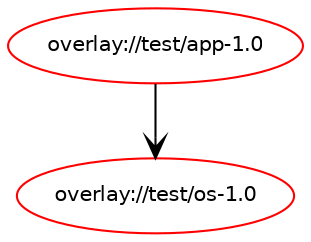 digraph prolog {

newrank=true;
concentrate=true;
compound=true;
graph [rankdir=TD];#, ranksep=2.5, nodesep=0.2];
edge  [arrowhead=vee];
node  [fontname=Helvetica,fontsize=10];

"overlay://test/app-1.0" [color=red, href="../test/app-1.0-depend.svg"];
"overlay://test/app-1.0" -> "overlay://test/os-1.0"
"overlay://test/os-1.0" [color=red, href="../test/os-1.0-depend.svg"];
}
